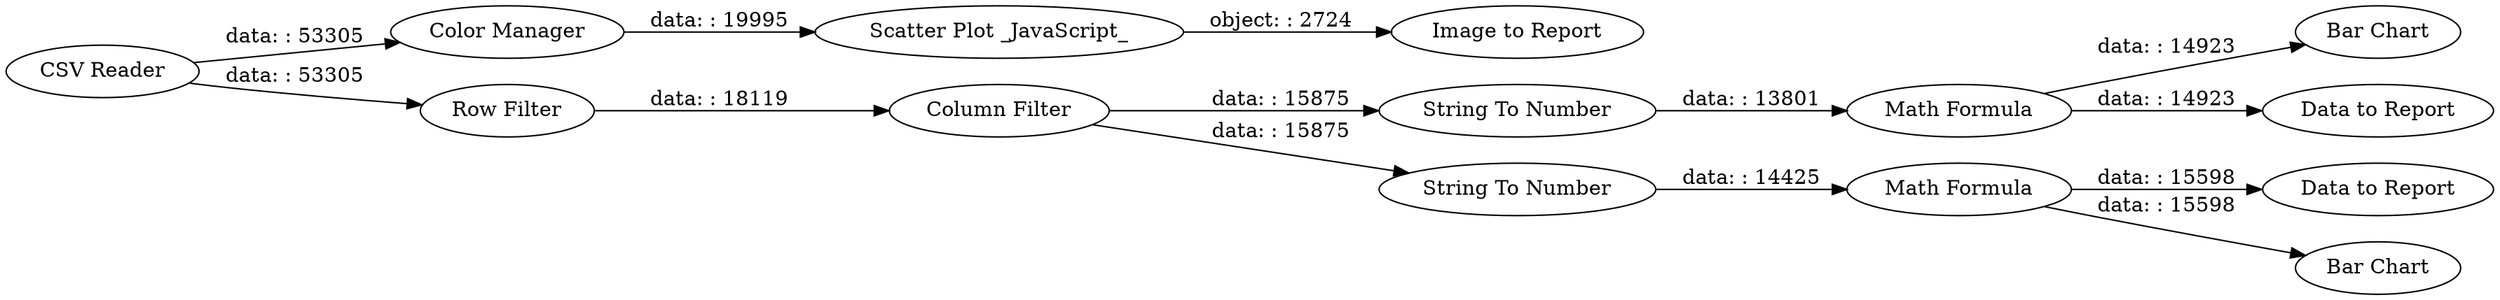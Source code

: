 digraph {
	"-4139919868669736210_23" [label="Math Formula"]
	"-4139919868669736210_10" [label="Data to Report"]
	"-4139919868669736210_14" [label="Scatter Plot _JavaScript_"]
	"-4139919868669736210_16" [label="Color Manager"]
	"-4139919868669736210_9" [label="Row Filter"]
	"-4139919868669736210_22" [label="String To Number"]
	"-4139919868669736210_19" [label="CSV Reader"]
	"-4139919868669736210_25" [label="Bar Chart"]
	"-4139919868669736210_26" [label="Bar Chart"]
	"-4139919868669736210_17" [label="Image to Report"]
	"-4139919868669736210_21" [label="String To Number"]
	"-4139919868669736210_20" [label="Math Formula"]
	"-4139919868669736210_11" [label="Column Filter"]
	"-4139919868669736210_24" [label="Data to Report"]
	"-4139919868669736210_14" -> "-4139919868669736210_17" [label="object: : 2724"]
	"-4139919868669736210_20" -> "-4139919868669736210_10" [label="data: : 15598"]
	"-4139919868669736210_11" -> "-4139919868669736210_22" [label="data: : 15875"]
	"-4139919868669736210_23" -> "-4139919868669736210_24" [label="data: : 14923"]
	"-4139919868669736210_20" -> "-4139919868669736210_25" [label="data: : 15598"]
	"-4139919868669736210_21" -> "-4139919868669736210_20" [label="data: : 14425"]
	"-4139919868669736210_16" -> "-4139919868669736210_14" [label="data: : 19995"]
	"-4139919868669736210_11" -> "-4139919868669736210_21" [label="data: : 15875"]
	"-4139919868669736210_9" -> "-4139919868669736210_11" [label="data: : 18119"]
	"-4139919868669736210_19" -> "-4139919868669736210_16" [label="data: : 53305"]
	"-4139919868669736210_19" -> "-4139919868669736210_9" [label="data: : 53305"]
	"-4139919868669736210_23" -> "-4139919868669736210_26" [label="data: : 14923"]
	"-4139919868669736210_22" -> "-4139919868669736210_23" [label="data: : 13801"]
	rankdir=LR
}
